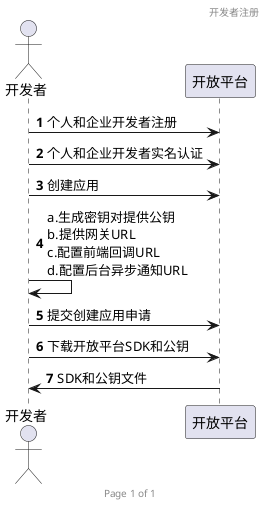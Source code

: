 @startuml

header 开发者注册
footer Page %page% of %lastpage%


actor 开发者 as dev
participant 开放平台 as opb

autonumber
dev -> opb: 个人和企业开发者注册
dev -> opb: 个人和企业开发者实名认证
dev -> opb: 创建应用
dev -> dev: a.生成密钥对提供公钥\nb.提供网关URL\nc.配置前端回调URL\nd.配置后台异步通知URL
dev -> opb: 提交创建应用申请
dev -> opb: 下载开放平台SDK和公钥
dev <- opb: SDK和公钥文件

@enduml
